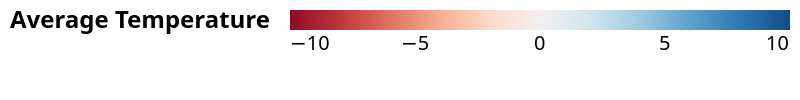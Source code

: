 {
    "$schema": "https://vega.github.io/schema/vega/v5.json",
    "description": "A calendar visualization of daily changes to the S&P 500 since 2000.",
    "padding": 5,
    "signals": [
      {"name": "scheme", "value": "redblue"}
    ],
    "scales": [
      {
        "name": "color",
        "type": "linear",
        "clamp": true,
        "range": {"scheme": {"signal": "scheme"}},
        "domain": [-10, 0, 10]
      }
    ],
    "legends": [
      {
        "fill": "color",
        "title": "Average Temperature",
        "titleFontSize": 12,
        "titleOrient": "left",
        "titlePadding": 10,
        "orient": "top",
        "type": "gradient",
        "direction": "horizontal",
        "gradientLength": 250,
        "gradientThickness": 10
      }
    ]
  }